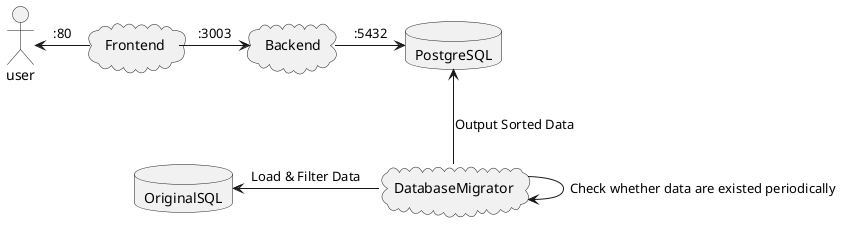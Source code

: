 @startuml main
actor user
cloud Frontend
cloud Backend
cloud DatabaseMigrator
database PostgreSQL
database OriginalSQL

user <- Frontend: :80
Frontend -> Backend: :3003
Backend -> PostgreSQL: :5432
DatabaseMigrator -left-> OriginalSQL: Load & Filter Data
DatabaseMigrator -up-> PostgreSQL: Output Sorted Data
DatabaseMigrator --> DatabaseMigrator: Check whether data are existed periodically
@enduml

@startuml PostgreSQL
actor user
database Database
cloud DatabaseMigrator
DatabaseMigrator -left-> Database: Output Sorted Data
user <- Database
@enduml

@startuml backend
actor user
participant Backend
participant PostgreSQL
participant folder

user -> Backend: request
activate Backend
Backend -> PostgreSQL: query
PostgreSQL -> Backend: pathes
Backend -> folder: load by remote disk
folder -> Backend: photos or videos
Backend -> user: response
@enduml